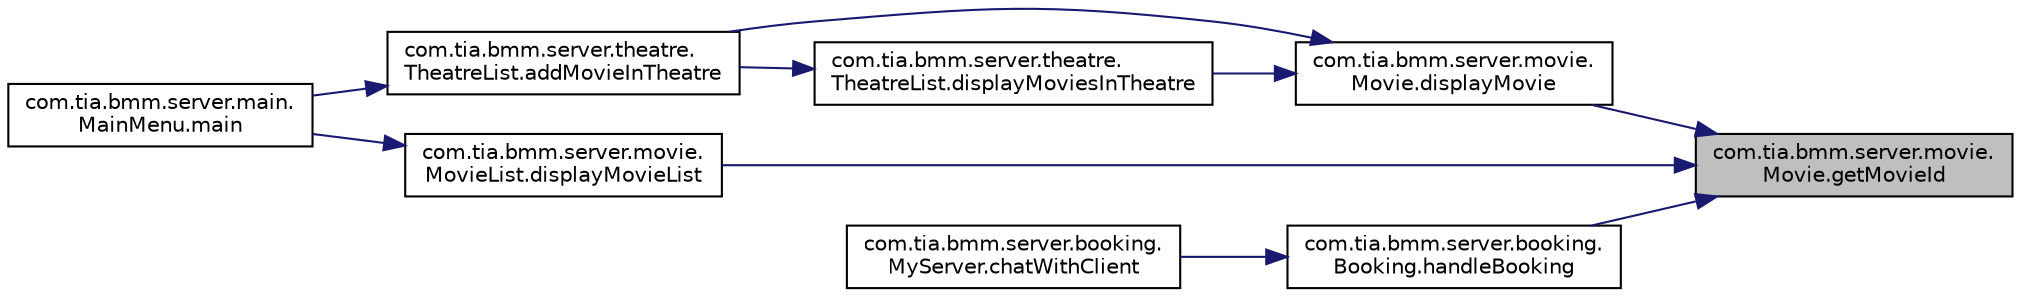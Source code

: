 digraph "com.tia.bmm.server.movie.Movie.getMovieId"
{
 // INTERACTIVE_SVG=YES
 // LATEX_PDF_SIZE
  edge [fontname="Helvetica",fontsize="10",labelfontname="Helvetica",labelfontsize="10"];
  node [fontname="Helvetica",fontsize="10",shape=record];
  rankdir="RL";
  Node1 [label="com.tia.bmm.server.movie.\lMovie.getMovieId",height=0.2,width=0.4,color="black", fillcolor="grey75", style="filled", fontcolor="black",tooltip=" "];
  Node1 -> Node2 [dir="back",color="midnightblue",fontsize="10",style="solid"];
  Node2 [label="com.tia.bmm.server.movie.\lMovie.displayMovie",height=0.2,width=0.4,color="black", fillcolor="white", style="filled",URL="$d3/dd3/classcom_1_1tia_1_1bmm_1_1server_1_1movie_1_1_movie.html#a3aa41b12e9b68f28c011ddbbd91916ce",tooltip=" "];
  Node2 -> Node3 [dir="back",color="midnightblue",fontsize="10",style="solid"];
  Node3 [label="com.tia.bmm.server.theatre.\lTheatreList.addMovieInTheatre",height=0.2,width=0.4,color="black", fillcolor="white", style="filled",URL="$da/dca/classcom_1_1tia_1_1bmm_1_1server_1_1theatre_1_1_theatre_list.html#a79cd9edb6f713216ef907c7a1ca00c20",tooltip=" "];
  Node3 -> Node4 [dir="back",color="midnightblue",fontsize="10",style="solid"];
  Node4 [label="com.tia.bmm.server.main.\lMainMenu.main",height=0.2,width=0.4,color="black", fillcolor="white", style="filled",URL="$d2/d9f/classcom_1_1tia_1_1bmm_1_1server_1_1main_1_1_main_menu.html#a0b053293418334fff5572487489f3029",tooltip=" "];
  Node2 -> Node5 [dir="back",color="midnightblue",fontsize="10",style="solid"];
  Node5 [label="com.tia.bmm.server.theatre.\lTheatreList.displayMoviesInTheatre",height=0.2,width=0.4,color="black", fillcolor="white", style="filled",URL="$da/dca/classcom_1_1tia_1_1bmm_1_1server_1_1theatre_1_1_theatre_list.html#a11ed7b410b1ceaed743494db408f2cff",tooltip=" "];
  Node5 -> Node3 [dir="back",color="midnightblue",fontsize="10",style="solid"];
  Node1 -> Node6 [dir="back",color="midnightblue",fontsize="10",style="solid"];
  Node6 [label="com.tia.bmm.server.movie.\lMovieList.displayMovieList",height=0.2,width=0.4,color="black", fillcolor="white", style="filled",URL="$d7/d7d/classcom_1_1tia_1_1bmm_1_1server_1_1movie_1_1_movie_list.html#a083de16c94baa39d0cab4aa1102c3983",tooltip=" "];
  Node6 -> Node4 [dir="back",color="midnightblue",fontsize="10",style="solid"];
  Node1 -> Node7 [dir="back",color="midnightblue",fontsize="10",style="solid"];
  Node7 [label="com.tia.bmm.server.booking.\lBooking.handleBooking",height=0.2,width=0.4,color="black", fillcolor="white", style="filled",URL="$da/d57/classcom_1_1tia_1_1bmm_1_1server_1_1booking_1_1_booking.html#a447864da63969714d2e23e8329af699a",tooltip=" "];
  Node7 -> Node8 [dir="back",color="midnightblue",fontsize="10",style="solid"];
  Node8 [label="com.tia.bmm.server.booking.\lMyServer.chatWithClient",height=0.2,width=0.4,color="black", fillcolor="white", style="filled",URL="$dc/da0/classcom_1_1tia_1_1bmm_1_1server_1_1booking_1_1_my_server.html#a701d447837f147cf450d6b88edb0a470",tooltip=" "];
}
